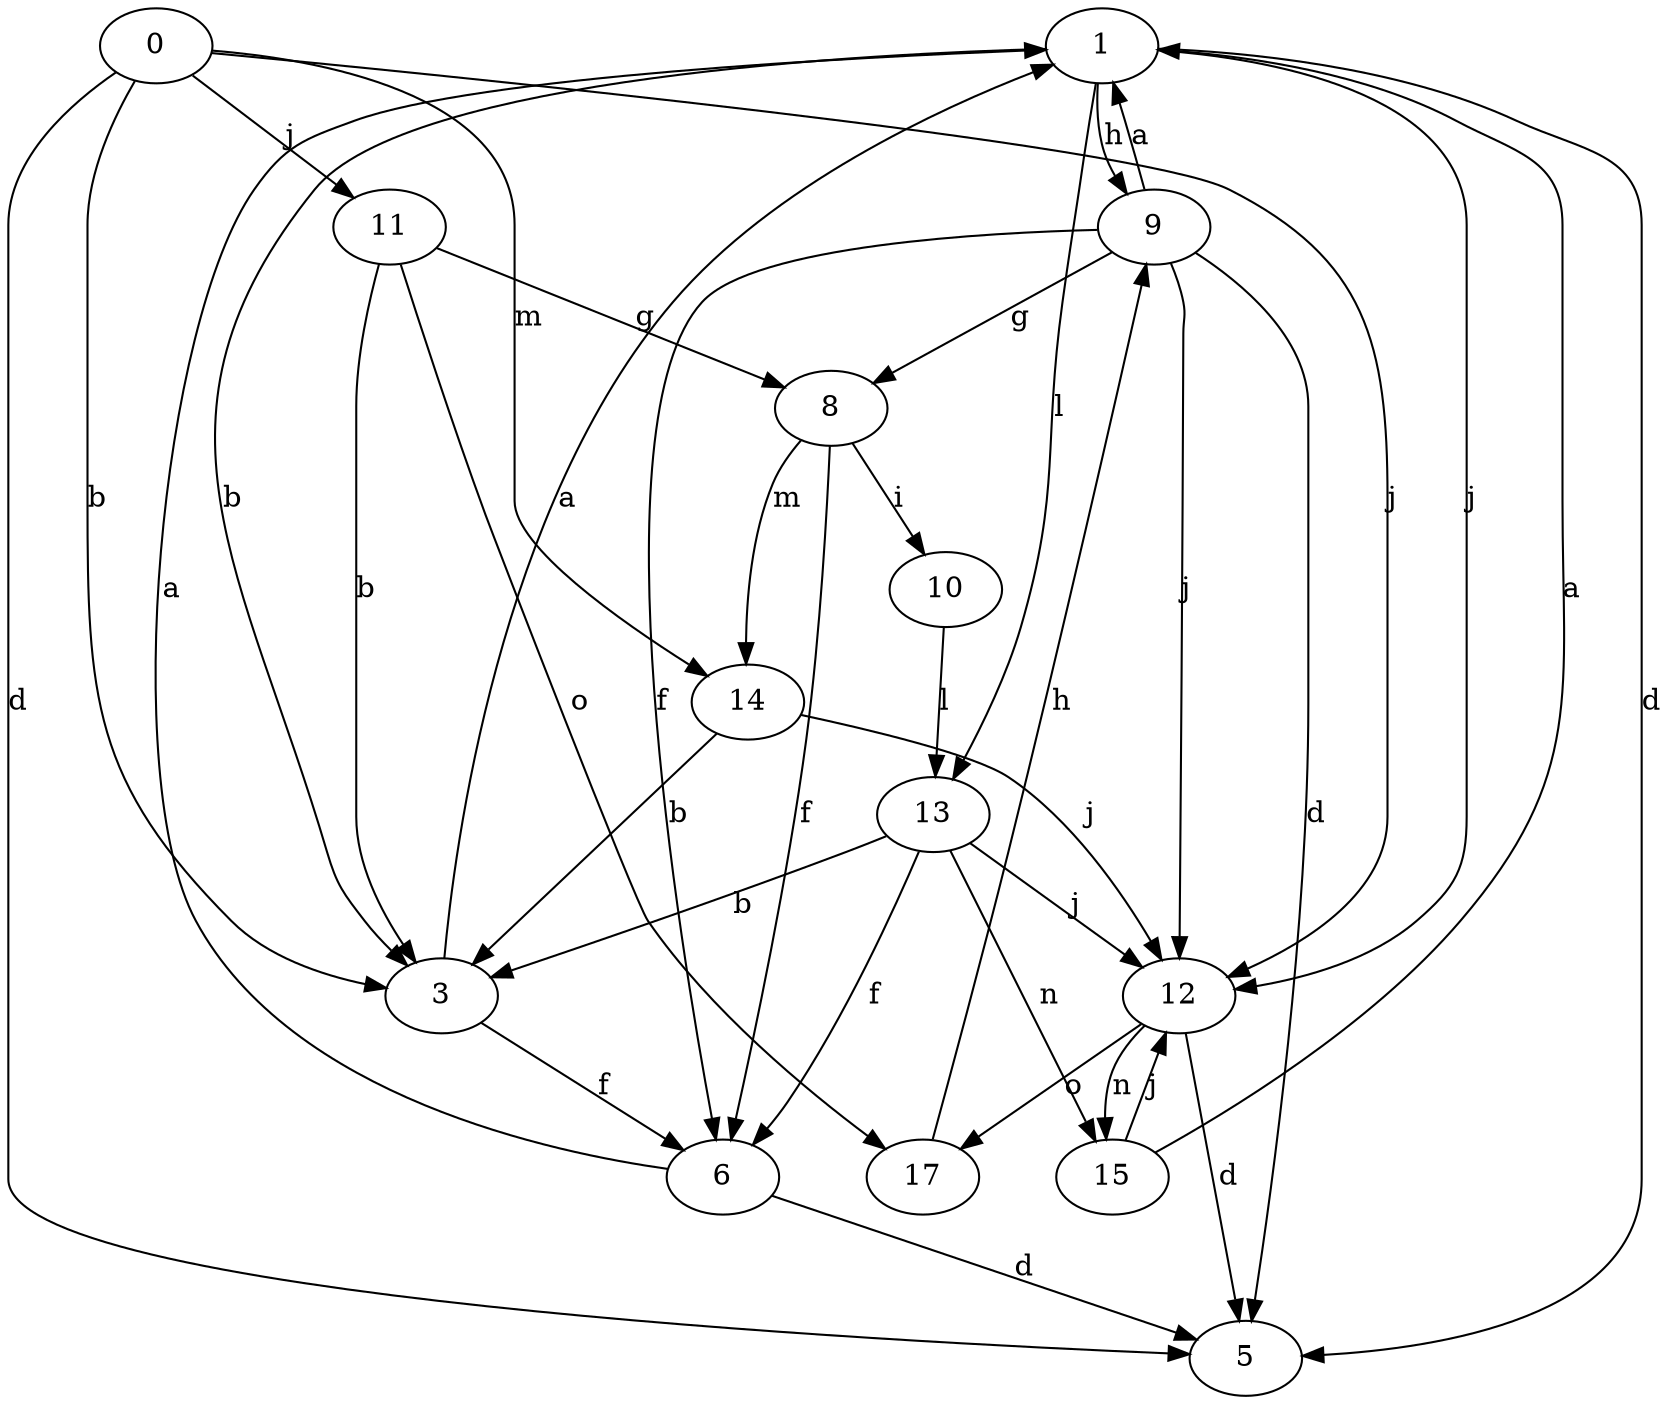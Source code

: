 strict digraph  {
1;
0;
3;
5;
6;
8;
9;
10;
11;
12;
13;
14;
15;
17;
1 -> 3  [label=b];
1 -> 5  [label=d];
1 -> 9  [label=h];
1 -> 12  [label=j];
1 -> 13  [label=l];
0 -> 3  [label=b];
0 -> 5  [label=d];
0 -> 11  [label=j];
0 -> 12  [label=j];
0 -> 14  [label=m];
3 -> 1  [label=a];
3 -> 6  [label=f];
6 -> 1  [label=a];
6 -> 5  [label=d];
8 -> 6  [label=f];
8 -> 10  [label=i];
8 -> 14  [label=m];
9 -> 1  [label=a];
9 -> 5  [label=d];
9 -> 6  [label=f];
9 -> 8  [label=g];
9 -> 12  [label=j];
10 -> 13  [label=l];
11 -> 3  [label=b];
11 -> 8  [label=g];
11 -> 17  [label=o];
12 -> 5  [label=d];
12 -> 15  [label=n];
12 -> 17  [label=o];
13 -> 3  [label=b];
13 -> 6  [label=f];
13 -> 12  [label=j];
13 -> 15  [label=n];
14 -> 3  [label=b];
14 -> 12  [label=j];
15 -> 1  [label=a];
15 -> 12  [label=j];
17 -> 9  [label=h];
}
